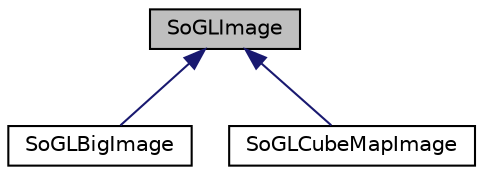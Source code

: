 digraph "SoGLImage"
{
 // LATEX_PDF_SIZE
  edge [fontname="Helvetica",fontsize="10",labelfontname="Helvetica",labelfontsize="10"];
  node [fontname="Helvetica",fontsize="10",shape=record];
  Node1 [label="SoGLImage",height=0.2,width=0.4,color="black", fillcolor="grey75", style="filled", fontcolor="black",tooltip="The SoGLImage class is used to handle OpenGL 2D/3D textures."];
  Node1 -> Node2 [dir="back",color="midnightblue",fontsize="10",style="solid",fontname="Helvetica"];
  Node2 [label="SoGLBigImage",height=0.2,width=0.4,color="black", fillcolor="white", style="filled",URL="$classSoGLBigImage.html",tooltip="The SoGLBigImage class is used to handle 2D OpenGL textures of any size."];
  Node1 -> Node3 [dir="back",color="midnightblue",fontsize="10",style="solid",fontname="Helvetica"];
  Node3 [label="SoGLCubeMapImage",height=0.2,width=0.4,color="black", fillcolor="white", style="filled",URL="$classSoGLCubeMapImage.html",tooltip="The SoGLCubeMapImage class is used to handle cube map textures."];
}
